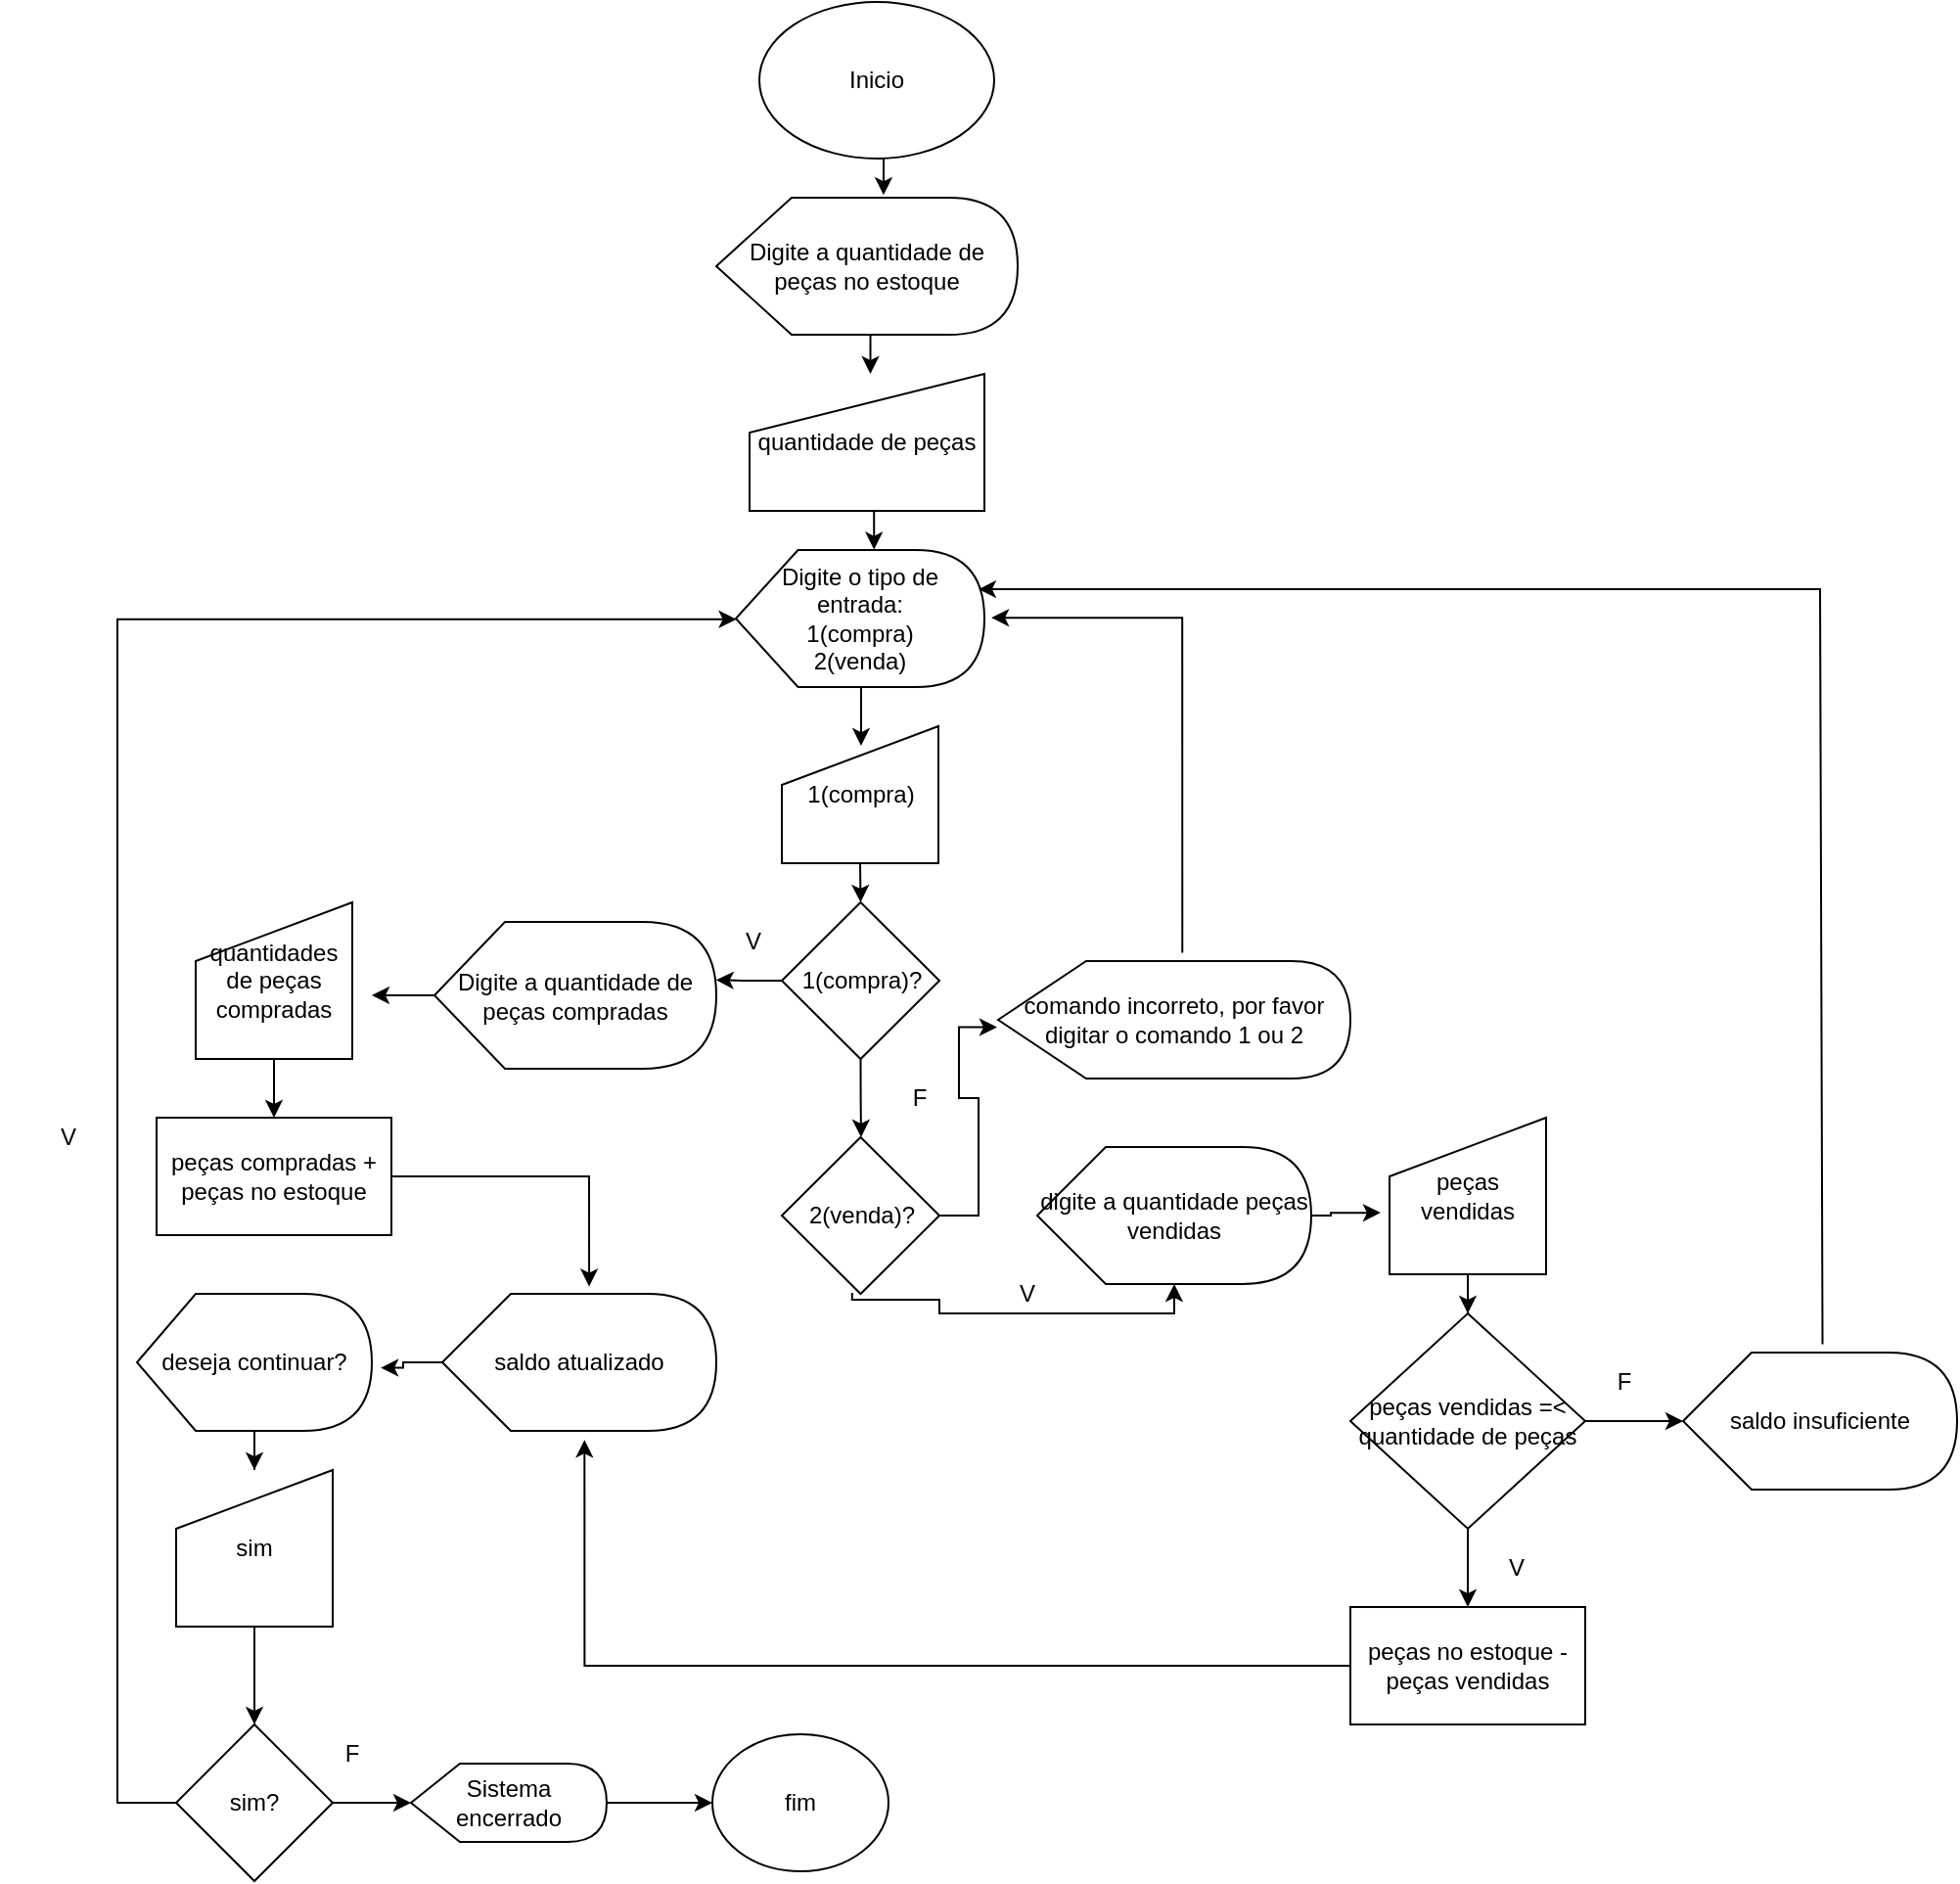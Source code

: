 <mxfile version="20.8.16" type="github">
  <diagram name="Página-1" id="wvH_P-P4TzBrVB2-oo8y">
    <mxGraphModel dx="2212" dy="581" grid="1" gridSize="10" guides="1" tooltips="1" connect="0" arrows="0" fold="1" page="1" pageScale="1" pageWidth="1169" pageHeight="827" math="0" shadow="0">
      <root>
        <mxCell id="0" />
        <mxCell id="1" parent="0" />
        <mxCell id="386gdVGjMm8WBMpWOrVL-5" style="edgeStyle=orthogonalEdgeStyle;rounded=0;orthogonalLoop=1;jettySize=auto;html=1;exitX=0.5;exitY=1;exitDx=0;exitDy=0;entryX=0.555;entryY=-0.02;entryDx=0;entryDy=0;entryPerimeter=0;" edge="1" parent="1" source="386gdVGjMm8WBMpWOrVL-1" target="386gdVGjMm8WBMpWOrVL-2">
          <mxGeometry relative="1" as="geometry" />
        </mxCell>
        <mxCell id="386gdVGjMm8WBMpWOrVL-1" value="Inicio" style="ellipse;whiteSpace=wrap;html=1;" vertex="1" parent="1">
          <mxGeometry x="348" y="40" width="120" height="80" as="geometry" />
        </mxCell>
        <mxCell id="386gdVGjMm8WBMpWOrVL-12" style="edgeStyle=orthogonalEdgeStyle;rounded=0;orthogonalLoop=1;jettySize=auto;html=1;exitX=0;exitY=0;exitDx=78.75;exitDy=70;exitPerimeter=0;" edge="1" parent="1" source="386gdVGjMm8WBMpWOrVL-2" target="386gdVGjMm8WBMpWOrVL-11">
          <mxGeometry relative="1" as="geometry">
            <Array as="points">
              <mxPoint x="405" y="250" />
              <mxPoint x="403" y="250" />
            </Array>
          </mxGeometry>
        </mxCell>
        <mxCell id="386gdVGjMm8WBMpWOrVL-2" value="Digite a quantidade de peças no estoque" style="shape=display;whiteSpace=wrap;html=1;size=0.25;" vertex="1" parent="1">
          <mxGeometry x="326" y="140" width="154" height="70" as="geometry" />
        </mxCell>
        <mxCell id="386gdVGjMm8WBMpWOrVL-24" style="edgeStyle=orthogonalEdgeStyle;rounded=0;orthogonalLoop=1;jettySize=auto;html=1;exitX=0;exitY=0;exitDx=61.875;exitDy=70;exitPerimeter=0;entryX=0.506;entryY=0.143;entryDx=0;entryDy=0;entryPerimeter=0;" edge="1" parent="1" source="386gdVGjMm8WBMpWOrVL-9" target="386gdVGjMm8WBMpWOrVL-14">
          <mxGeometry relative="1" as="geometry" />
        </mxCell>
        <mxCell id="386gdVGjMm8WBMpWOrVL-9" value="Digite o tipo de entrada:&lt;br&gt;1(compra)&lt;br&gt;2(venda)" style="shape=display;whiteSpace=wrap;html=1;" vertex="1" parent="1">
          <mxGeometry x="336" y="320" width="127" height="70" as="geometry" />
        </mxCell>
        <mxCell id="386gdVGjMm8WBMpWOrVL-19" style="edgeStyle=orthogonalEdgeStyle;rounded=0;orthogonalLoop=1;jettySize=auto;html=1;exitX=0.5;exitY=1;exitDx=0;exitDy=0;entryX=0.556;entryY=-0.003;entryDx=0;entryDy=0;entryPerimeter=0;" edge="1" parent="1" source="386gdVGjMm8WBMpWOrVL-11" target="386gdVGjMm8WBMpWOrVL-9">
          <mxGeometry relative="1" as="geometry" />
        </mxCell>
        <mxCell id="386gdVGjMm8WBMpWOrVL-11" value="quantidade de peças" style="shape=manualInput;whiteSpace=wrap;html=1;" vertex="1" parent="1">
          <mxGeometry x="343" y="230" width="120" height="70" as="geometry" />
        </mxCell>
        <mxCell id="386gdVGjMm8WBMpWOrVL-25" style="edgeStyle=orthogonalEdgeStyle;rounded=0;orthogonalLoop=1;jettySize=auto;html=1;exitX=0.5;exitY=1;exitDx=0;exitDy=0;entryX=0.5;entryY=0;entryDx=0;entryDy=0;" edge="1" parent="1" source="386gdVGjMm8WBMpWOrVL-14" target="386gdVGjMm8WBMpWOrVL-20">
          <mxGeometry relative="1" as="geometry" />
        </mxCell>
        <mxCell id="386gdVGjMm8WBMpWOrVL-14" value="1(compra)" style="shape=manualInput;whiteSpace=wrap;html=1;" vertex="1" parent="1">
          <mxGeometry x="359.5" y="410" width="80" height="70" as="geometry" />
        </mxCell>
        <mxCell id="386gdVGjMm8WBMpWOrVL-29" style="edgeStyle=orthogonalEdgeStyle;rounded=0;orthogonalLoop=1;jettySize=auto;html=1;entryX=0.999;entryY=0.395;entryDx=0;entryDy=0;entryPerimeter=0;" edge="1" parent="1" source="386gdVGjMm8WBMpWOrVL-20" target="386gdVGjMm8WBMpWOrVL-28">
          <mxGeometry relative="1" as="geometry" />
        </mxCell>
        <mxCell id="386gdVGjMm8WBMpWOrVL-37" style="edgeStyle=orthogonalEdgeStyle;rounded=0;orthogonalLoop=1;jettySize=auto;html=1;exitX=0.5;exitY=1;exitDx=0;exitDy=0;" edge="1" parent="1" source="386gdVGjMm8WBMpWOrVL-20">
          <mxGeometry relative="1" as="geometry">
            <mxPoint x="400" y="620" as="targetPoint" />
          </mxGeometry>
        </mxCell>
        <mxCell id="386gdVGjMm8WBMpWOrVL-20" value="1(compra)?" style="rhombus;whiteSpace=wrap;html=1;" vertex="1" parent="1">
          <mxGeometry x="359.5" y="500" width="80.5" height="80" as="geometry" />
        </mxCell>
        <mxCell id="386gdVGjMm8WBMpWOrVL-30" style="edgeStyle=orthogonalEdgeStyle;rounded=0;orthogonalLoop=1;jettySize=auto;html=1;exitX=0;exitY=0.5;exitDx=0;exitDy=0;exitPerimeter=0;" edge="1" parent="1" source="386gdVGjMm8WBMpWOrVL-28">
          <mxGeometry relative="1" as="geometry">
            <mxPoint x="150" y="548" as="targetPoint" />
          </mxGeometry>
        </mxCell>
        <mxCell id="386gdVGjMm8WBMpWOrVL-28" value="Digite a quantidade de peças compradas" style="shape=display;whiteSpace=wrap;html=1;" vertex="1" parent="1">
          <mxGeometry x="182" y="510" width="144" height="75" as="geometry" />
        </mxCell>
        <mxCell id="386gdVGjMm8WBMpWOrVL-33" style="edgeStyle=orthogonalEdgeStyle;rounded=0;orthogonalLoop=1;jettySize=auto;html=1;exitX=0.5;exitY=1;exitDx=0;exitDy=0;" edge="1" parent="1" source="386gdVGjMm8WBMpWOrVL-31" target="386gdVGjMm8WBMpWOrVL-32">
          <mxGeometry relative="1" as="geometry" />
        </mxCell>
        <mxCell id="386gdVGjMm8WBMpWOrVL-31" value="quantidades de peças compradas" style="shape=manualInput;whiteSpace=wrap;html=1;" vertex="1" parent="1">
          <mxGeometry x="60" y="500" width="80" height="80" as="geometry" />
        </mxCell>
        <mxCell id="386gdVGjMm8WBMpWOrVL-59" style="edgeStyle=orthogonalEdgeStyle;rounded=0;orthogonalLoop=1;jettySize=auto;html=1;entryX=0.536;entryY=-0.054;entryDx=0;entryDy=0;entryPerimeter=0;" edge="1" parent="1" source="386gdVGjMm8WBMpWOrVL-32" target="386gdVGjMm8WBMpWOrVL-52">
          <mxGeometry relative="1" as="geometry" />
        </mxCell>
        <mxCell id="386gdVGjMm8WBMpWOrVL-32" value="peças compradas + peças no estoque" style="whiteSpace=wrap;html=1;" vertex="1" parent="1">
          <mxGeometry x="40" y="610" width="120" height="60" as="geometry" />
        </mxCell>
        <mxCell id="386gdVGjMm8WBMpWOrVL-35" value="V" style="text;strokeColor=none;align=center;fillColor=none;html=1;verticalAlign=middle;whiteSpace=wrap;rounded=0;" vertex="1" parent="1">
          <mxGeometry x="310" y="500" width="70" height="40" as="geometry" />
        </mxCell>
        <mxCell id="386gdVGjMm8WBMpWOrVL-40" style="edgeStyle=orthogonalEdgeStyle;rounded=0;orthogonalLoop=1;jettySize=auto;html=1;exitX=0.446;exitY=0.993;exitDx=0;exitDy=0;exitPerimeter=0;" edge="1" parent="1" source="386gdVGjMm8WBMpWOrVL-38" target="386gdVGjMm8WBMpWOrVL-39">
          <mxGeometry relative="1" as="geometry">
            <Array as="points">
              <mxPoint x="395" y="703" />
              <mxPoint x="440" y="703" />
              <mxPoint x="440" y="710" />
              <mxPoint x="560" y="710" />
            </Array>
          </mxGeometry>
        </mxCell>
        <mxCell id="386gdVGjMm8WBMpWOrVL-80" value="" style="edgeStyle=orthogonalEdgeStyle;rounded=0;orthogonalLoop=1;jettySize=auto;html=1;entryX=-0.003;entryY=0.563;entryDx=0;entryDy=0;entryPerimeter=0;" edge="1" parent="1" source="386gdVGjMm8WBMpWOrVL-38" target="386gdVGjMm8WBMpWOrVL-79">
          <mxGeometry relative="1" as="geometry" />
        </mxCell>
        <mxCell id="386gdVGjMm8WBMpWOrVL-38" value="2(venda)?" style="rhombus;whiteSpace=wrap;html=1;" vertex="1" parent="1">
          <mxGeometry x="359.5" y="620" width="80.5" height="80" as="geometry" />
        </mxCell>
        <mxCell id="386gdVGjMm8WBMpWOrVL-43" style="edgeStyle=orthogonalEdgeStyle;rounded=0;orthogonalLoop=1;jettySize=auto;html=1;exitX=1;exitY=0.5;exitDx=0;exitDy=0;exitPerimeter=0;entryX=-0.057;entryY=0.607;entryDx=0;entryDy=0;entryPerimeter=0;" edge="1" parent="1" source="386gdVGjMm8WBMpWOrVL-39" target="386gdVGjMm8WBMpWOrVL-42">
          <mxGeometry relative="1" as="geometry">
            <Array as="points">
              <mxPoint x="640" y="660" />
              <mxPoint x="640" y="659" />
            </Array>
          </mxGeometry>
        </mxCell>
        <mxCell id="386gdVGjMm8WBMpWOrVL-39" value="digite a quantidade peças vendidas" style="shape=display;whiteSpace=wrap;html=1;" vertex="1" parent="1">
          <mxGeometry x="490" y="625" width="140" height="70" as="geometry" />
        </mxCell>
        <mxCell id="386gdVGjMm8WBMpWOrVL-47" value="" style="edgeStyle=orthogonalEdgeStyle;rounded=0;orthogonalLoop=1;jettySize=auto;html=1;" edge="1" parent="1" source="386gdVGjMm8WBMpWOrVL-42" target="386gdVGjMm8WBMpWOrVL-46">
          <mxGeometry relative="1" as="geometry" />
        </mxCell>
        <mxCell id="386gdVGjMm8WBMpWOrVL-42" value="peças vendidas" style="shape=manualInput;whiteSpace=wrap;html=1;direction=east;" vertex="1" parent="1">
          <mxGeometry x="670" y="610" width="80" height="80" as="geometry" />
        </mxCell>
        <mxCell id="386gdVGjMm8WBMpWOrVL-49" value="" style="edgeStyle=orthogonalEdgeStyle;rounded=0;orthogonalLoop=1;jettySize=auto;html=1;" edge="1" parent="1" source="386gdVGjMm8WBMpWOrVL-46" target="386gdVGjMm8WBMpWOrVL-48">
          <mxGeometry relative="1" as="geometry" />
        </mxCell>
        <mxCell id="386gdVGjMm8WBMpWOrVL-54" value="" style="edgeStyle=orthogonalEdgeStyle;rounded=0;orthogonalLoop=1;jettySize=auto;html=1;" edge="1" parent="1" source="386gdVGjMm8WBMpWOrVL-46" target="386gdVGjMm8WBMpWOrVL-53">
          <mxGeometry relative="1" as="geometry" />
        </mxCell>
        <mxCell id="386gdVGjMm8WBMpWOrVL-46" value="peças vendidas =&amp;lt; quantidade de peças" style="rhombus;whiteSpace=wrap;html=1;" vertex="1" parent="1">
          <mxGeometry x="650" y="710" width="120" height="110" as="geometry" />
        </mxCell>
        <mxCell id="386gdVGjMm8WBMpWOrVL-58" style="edgeStyle=orthogonalEdgeStyle;rounded=0;orthogonalLoop=1;jettySize=auto;html=1;entryX=0.519;entryY=1.066;entryDx=0;entryDy=0;entryPerimeter=0;" edge="1" parent="1" source="386gdVGjMm8WBMpWOrVL-48" target="386gdVGjMm8WBMpWOrVL-52">
          <mxGeometry relative="1" as="geometry">
            <mxPoint x="330" y="830" as="targetPoint" />
          </mxGeometry>
        </mxCell>
        <mxCell id="386gdVGjMm8WBMpWOrVL-48" value="peças no estoque - peças vendidas" style="whiteSpace=wrap;html=1;" vertex="1" parent="1">
          <mxGeometry x="650" y="860" width="120" height="60" as="geometry" />
        </mxCell>
        <mxCell id="386gdVGjMm8WBMpWOrVL-50" value="F" style="text;strokeColor=none;align=center;fillColor=none;html=1;verticalAlign=middle;whiteSpace=wrap;rounded=0;" vertex="1" parent="1">
          <mxGeometry x="400" y="585" width="60" height="30" as="geometry" />
        </mxCell>
        <mxCell id="386gdVGjMm8WBMpWOrVL-51" value="V" style="text;strokeColor=none;align=center;fillColor=none;html=1;verticalAlign=middle;whiteSpace=wrap;rounded=0;" vertex="1" parent="1">
          <mxGeometry x="700" y="820" width="70" height="40" as="geometry" />
        </mxCell>
        <mxCell id="386gdVGjMm8WBMpWOrVL-62" style="edgeStyle=orthogonalEdgeStyle;rounded=0;orthogonalLoop=1;jettySize=auto;html=1;entryX=1.038;entryY=0.54;entryDx=0;entryDy=0;entryPerimeter=0;" edge="1" parent="1" source="386gdVGjMm8WBMpWOrVL-52" target="386gdVGjMm8WBMpWOrVL-61">
          <mxGeometry relative="1" as="geometry">
            <mxPoint x="160" y="735" as="targetPoint" />
          </mxGeometry>
        </mxCell>
        <mxCell id="386gdVGjMm8WBMpWOrVL-52" value="saldo atualizado" style="shape=display;whiteSpace=wrap;html=1;" vertex="1" parent="1">
          <mxGeometry x="186" y="700" width="140" height="70" as="geometry" />
        </mxCell>
        <mxCell id="386gdVGjMm8WBMpWOrVL-53" value="saldo insuficiente" style="shape=display;whiteSpace=wrap;html=1;" vertex="1" parent="1">
          <mxGeometry x="820" y="730" width="140" height="70" as="geometry" />
        </mxCell>
        <mxCell id="386gdVGjMm8WBMpWOrVL-56" value="F" style="text;strokeColor=none;align=center;fillColor=none;html=1;verticalAlign=middle;whiteSpace=wrap;rounded=0;" vertex="1" parent="1">
          <mxGeometry x="760" y="730" width="60" height="30" as="geometry" />
        </mxCell>
        <mxCell id="386gdVGjMm8WBMpWOrVL-67" value="" style="edgeStyle=orthogonalEdgeStyle;rounded=0;orthogonalLoop=1;jettySize=auto;html=1;" edge="1" parent="1" source="386gdVGjMm8WBMpWOrVL-61" target="386gdVGjMm8WBMpWOrVL-66">
          <mxGeometry relative="1" as="geometry" />
        </mxCell>
        <mxCell id="386gdVGjMm8WBMpWOrVL-61" value="deseja continuar?" style="shape=display;whiteSpace=wrap;html=1;" vertex="1" parent="1">
          <mxGeometry x="30" y="700" width="120" height="70" as="geometry" />
        </mxCell>
        <mxCell id="386gdVGjMm8WBMpWOrVL-69" value="" style="edgeStyle=orthogonalEdgeStyle;rounded=0;orthogonalLoop=1;jettySize=auto;html=1;" edge="1" parent="1" source="386gdVGjMm8WBMpWOrVL-66" target="386gdVGjMm8WBMpWOrVL-68">
          <mxGeometry relative="1" as="geometry" />
        </mxCell>
        <mxCell id="386gdVGjMm8WBMpWOrVL-66" value="sim" style="shape=manualInput;whiteSpace=wrap;html=1;" vertex="1" parent="1">
          <mxGeometry x="50" y="790" width="80" height="80" as="geometry" />
        </mxCell>
        <mxCell id="386gdVGjMm8WBMpWOrVL-71" style="edgeStyle=orthogonalEdgeStyle;rounded=0;orthogonalLoop=1;jettySize=auto;html=1;entryX=0.002;entryY=0.506;entryDx=0;entryDy=0;entryPerimeter=0;" edge="1" parent="1" source="386gdVGjMm8WBMpWOrVL-68" target="386gdVGjMm8WBMpWOrVL-9">
          <mxGeometry relative="1" as="geometry">
            <Array as="points">
              <mxPoint x="20" y="960" />
              <mxPoint x="20" y="355" />
            </Array>
          </mxGeometry>
        </mxCell>
        <mxCell id="386gdVGjMm8WBMpWOrVL-75" value="" style="edgeStyle=orthogonalEdgeStyle;rounded=0;orthogonalLoop=1;jettySize=auto;html=1;" edge="1" parent="1" source="386gdVGjMm8WBMpWOrVL-68" target="386gdVGjMm8WBMpWOrVL-74">
          <mxGeometry relative="1" as="geometry" />
        </mxCell>
        <mxCell id="386gdVGjMm8WBMpWOrVL-68" value="sim?" style="rhombus;whiteSpace=wrap;html=1;" vertex="1" parent="1">
          <mxGeometry x="50" y="920" width="80" height="80" as="geometry" />
        </mxCell>
        <mxCell id="386gdVGjMm8WBMpWOrVL-77" value="" style="edgeStyle=orthogonalEdgeStyle;rounded=0;orthogonalLoop=1;jettySize=auto;html=1;" edge="1" parent="1" source="386gdVGjMm8WBMpWOrVL-74" target="386gdVGjMm8WBMpWOrVL-76">
          <mxGeometry relative="1" as="geometry" />
        </mxCell>
        <mxCell id="386gdVGjMm8WBMpWOrVL-74" value="Sistema encerrado" style="shape=display;whiteSpace=wrap;html=1;" vertex="1" parent="1">
          <mxGeometry x="170" y="940" width="100" height="40" as="geometry" />
        </mxCell>
        <mxCell id="386gdVGjMm8WBMpWOrVL-76" value="fim" style="ellipse;whiteSpace=wrap;html=1;" vertex="1" parent="1">
          <mxGeometry x="324" y="925" width="90" height="70" as="geometry" />
        </mxCell>
        <mxCell id="386gdVGjMm8WBMpWOrVL-81" style="edgeStyle=orthogonalEdgeStyle;rounded=0;orthogonalLoop=1;jettySize=auto;html=1;entryX=1.028;entryY=0.494;entryDx=0;entryDy=0;entryPerimeter=0;exitX=0.523;exitY=-0.07;exitDx=0;exitDy=0;exitPerimeter=0;" edge="1" parent="1" source="386gdVGjMm8WBMpWOrVL-79" target="386gdVGjMm8WBMpWOrVL-9">
          <mxGeometry relative="1" as="geometry">
            <Array as="points">
              <mxPoint x="564" y="355" />
            </Array>
          </mxGeometry>
        </mxCell>
        <mxCell id="386gdVGjMm8WBMpWOrVL-79" value="comando incorreto, por favor digitar o comando 1 ou 2" style="shape=display;whiteSpace=wrap;html=1;" vertex="1" parent="1">
          <mxGeometry x="470" y="530" width="180" height="60" as="geometry" />
        </mxCell>
        <mxCell id="386gdVGjMm8WBMpWOrVL-85" value="V" style="text;strokeColor=none;align=center;fillColor=none;html=1;verticalAlign=middle;whiteSpace=wrap;rounded=0;" vertex="1" parent="1">
          <mxGeometry x="450" y="680" width="70" height="40" as="geometry" />
        </mxCell>
        <mxCell id="386gdVGjMm8WBMpWOrVL-86" value="V" style="text;strokeColor=none;align=center;fillColor=none;html=1;verticalAlign=middle;whiteSpace=wrap;rounded=0;" vertex="1" parent="1">
          <mxGeometry x="-40" y="600" width="70" height="40" as="geometry" />
        </mxCell>
        <mxCell id="386gdVGjMm8WBMpWOrVL-87" value="F" style="text;strokeColor=none;align=center;fillColor=none;html=1;verticalAlign=middle;whiteSpace=wrap;rounded=0;" vertex="1" parent="1">
          <mxGeometry x="110" y="920" width="60" height="30" as="geometry" />
        </mxCell>
        <mxCell id="386gdVGjMm8WBMpWOrVL-89" value="" style="edgeStyle=none;orthogonalLoop=1;jettySize=auto;html=1;rounded=0;entryX=0.976;entryY=0.286;entryDx=0;entryDy=0;entryPerimeter=0;exitX=0.509;exitY=-0.06;exitDx=0;exitDy=0;exitPerimeter=0;" edge="1" parent="1" source="386gdVGjMm8WBMpWOrVL-53" target="386gdVGjMm8WBMpWOrVL-9">
          <mxGeometry width="100" relative="1" as="geometry">
            <mxPoint x="890" y="710" as="sourcePoint" />
            <mxPoint x="850" y="380" as="targetPoint" />
            <Array as="points">
              <mxPoint x="890" y="340" />
            </Array>
          </mxGeometry>
        </mxCell>
      </root>
    </mxGraphModel>
  </diagram>
</mxfile>
